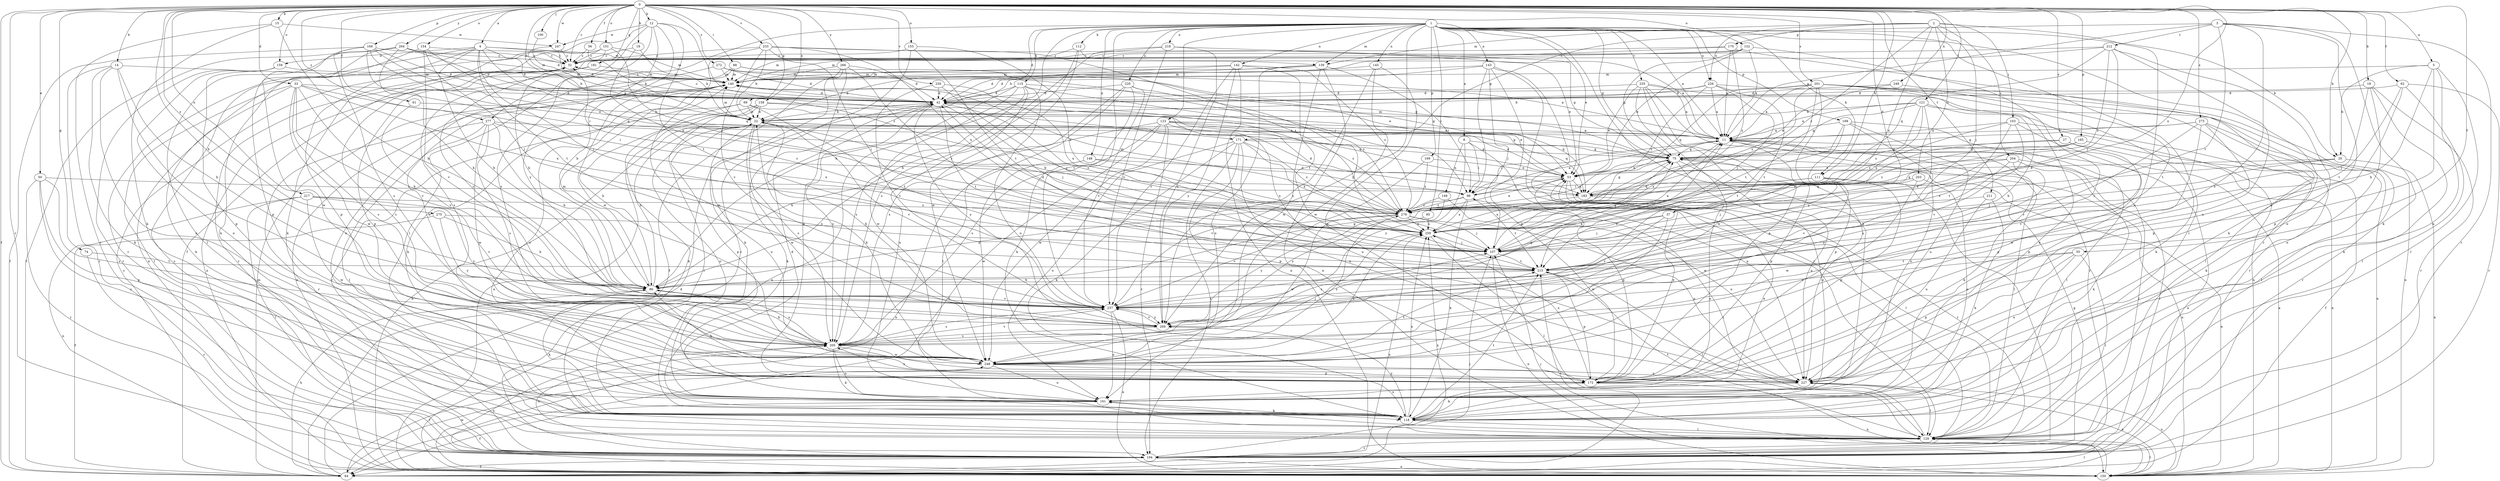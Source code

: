 strict digraph  {
0;
1;
2;
3;
4;
5;
8;
11;
12;
14;
15;
18;
19;
20;
22;
27;
32;
33;
37;
42;
50;
53;
55;
56;
61;
62;
64;
69;
74;
75;
86;
88;
95;
96;
100;
103;
107;
111;
112;
115;
118;
121;
123;
129;
139;
140;
142;
143;
145;
148;
149;
150;
151;
152;
153;
154;
158;
159;
161;
165;
166;
168;
169;
170;
171;
172;
181;
183;
194;
201;
203;
204;
205;
211;
212;
215;
217;
218;
220;
226;
227;
230;
233;
235;
237;
247;
248;
249;
259;
264;
266;
269;
272;
273;
275;
277;
279;
0 -> 4  [label=a];
0 -> 5  [label=a];
0 -> 12  [label=b];
0 -> 14  [label=b];
0 -> 15  [label=b];
0 -> 18  [label=b];
0 -> 19  [label=b];
0 -> 20  [label=b];
0 -> 27  [label=c];
0 -> 32  [label=c];
0 -> 33  [label=d];
0 -> 37  [label=d];
0 -> 42  [label=d];
0 -> 50  [label=e];
0 -> 55  [label=f];
0 -> 56  [label=f];
0 -> 61  [label=f];
0 -> 62  [label=f];
0 -> 64  [label=f];
0 -> 69  [label=g];
0 -> 74  [label=g];
0 -> 86  [label=h];
0 -> 88  [label=i];
0 -> 100  [label=j];
0 -> 111  [label=k];
0 -> 121  [label=l];
0 -> 151  [label=o];
0 -> 152  [label=o];
0 -> 153  [label=o];
0 -> 154  [label=o];
0 -> 158  [label=o];
0 -> 159  [label=o];
0 -> 165  [label=p];
0 -> 166  [label=p];
0 -> 181  [label=q];
0 -> 194  [label=r];
0 -> 201  [label=s];
0 -> 211  [label=t];
0 -> 217  [label=u];
0 -> 230  [label=v];
0 -> 233  [label=v];
0 -> 247  [label=w];
0 -> 249  [label=x];
0 -> 259  [label=x];
0 -> 264  [label=y];
0 -> 266  [label=y];
0 -> 272  [label=z];
0 -> 273  [label=z];
0 -> 275  [label=z];
0 -> 277  [label=z];
1 -> 8  [label=a];
1 -> 11  [label=a];
1 -> 20  [label=b];
1 -> 42  [label=d];
1 -> 53  [label=e];
1 -> 75  [label=g];
1 -> 86  [label=h];
1 -> 95  [label=i];
1 -> 111  [label=k];
1 -> 112  [label=k];
1 -> 115  [label=k];
1 -> 118  [label=k];
1 -> 123  [label=l];
1 -> 129  [label=l];
1 -> 139  [label=m];
1 -> 142  [label=n];
1 -> 143  [label=n];
1 -> 145  [label=n];
1 -> 148  [label=n];
1 -> 168  [label=p];
1 -> 169  [label=p];
1 -> 194  [label=r];
1 -> 218  [label=u];
1 -> 220  [label=u];
1 -> 226  [label=u];
1 -> 235  [label=v];
1 -> 237  [label=v];
1 -> 269  [label=y];
1 -> 277  [label=z];
2 -> 103  [label=j];
2 -> 107  [label=j];
2 -> 139  [label=m];
2 -> 170  [label=p];
2 -> 203  [label=s];
2 -> 204  [label=s];
2 -> 226  [label=u];
2 -> 227  [label=u];
2 -> 259  [label=x];
2 -> 279  [label=z];
3 -> 11  [label=a];
3 -> 118  [label=k];
3 -> 171  [label=p];
3 -> 194  [label=r];
3 -> 205  [label=s];
3 -> 212  [label=t];
3 -> 215  [label=t];
3 -> 227  [label=u];
4 -> 32  [label=c];
4 -> 42  [label=d];
4 -> 86  [label=h];
4 -> 107  [label=j];
4 -> 139  [label=m];
4 -> 159  [label=o];
4 -> 171  [label=p];
4 -> 172  [label=p];
4 -> 194  [label=r];
4 -> 215  [label=t];
5 -> 20  [label=b];
5 -> 86  [label=h];
5 -> 129  [label=l];
5 -> 140  [label=m];
5 -> 172  [label=p];
5 -> 227  [label=u];
8 -> 75  [label=g];
8 -> 96  [label=i];
8 -> 149  [label=n];
8 -> 227  [label=u];
8 -> 269  [label=y];
11 -> 75  [label=g];
11 -> 96  [label=i];
11 -> 118  [label=k];
11 -> 129  [label=l];
11 -> 140  [label=m];
11 -> 172  [label=p];
11 -> 194  [label=r];
11 -> 259  [label=x];
12 -> 64  [label=f];
12 -> 86  [label=h];
12 -> 129  [label=l];
12 -> 205  [label=s];
12 -> 215  [label=t];
12 -> 247  [label=w];
12 -> 269  [label=y];
12 -> 279  [label=z];
14 -> 86  [label=h];
14 -> 118  [label=k];
14 -> 140  [label=m];
14 -> 161  [label=o];
14 -> 194  [label=r];
14 -> 205  [label=s];
15 -> 86  [label=h];
15 -> 118  [label=k];
15 -> 194  [label=r];
15 -> 247  [label=w];
18 -> 22  [label=b];
18 -> 32  [label=c];
18 -> 279  [label=z];
19 -> 42  [label=d];
19 -> 107  [label=j];
19 -> 118  [label=k];
19 -> 161  [label=o];
19 -> 194  [label=r];
20 -> 53  [label=e];
20 -> 107  [label=j];
20 -> 150  [label=n];
20 -> 259  [label=x];
22 -> 11  [label=a];
22 -> 75  [label=g];
22 -> 140  [label=m];
22 -> 150  [label=n];
22 -> 161  [label=o];
22 -> 172  [label=p];
22 -> 205  [label=s];
22 -> 227  [label=u];
22 -> 237  [label=v];
22 -> 248  [label=w];
27 -> 75  [label=g];
27 -> 150  [label=n];
27 -> 237  [label=v];
27 -> 259  [label=x];
32 -> 140  [label=m];
32 -> 194  [label=r];
33 -> 42  [label=d];
33 -> 86  [label=h];
33 -> 96  [label=i];
33 -> 118  [label=k];
33 -> 129  [label=l];
33 -> 205  [label=s];
33 -> 237  [label=v];
33 -> 248  [label=w];
33 -> 259  [label=x];
37 -> 107  [label=j];
37 -> 237  [label=v];
37 -> 248  [label=w];
37 -> 259  [label=x];
42 -> 22  [label=b];
42 -> 32  [label=c];
42 -> 107  [label=j];
42 -> 118  [label=k];
42 -> 205  [label=s];
42 -> 215  [label=t];
42 -> 259  [label=x];
42 -> 269  [label=y];
42 -> 279  [label=z];
50 -> 96  [label=i];
50 -> 161  [label=o];
50 -> 172  [label=p];
50 -> 194  [label=r];
50 -> 205  [label=s];
53 -> 96  [label=i];
53 -> 129  [label=l];
53 -> 172  [label=p];
53 -> 183  [label=q];
53 -> 194  [label=r];
55 -> 129  [label=l];
55 -> 172  [label=p];
55 -> 215  [label=t];
55 -> 227  [label=u];
55 -> 237  [label=v];
56 -> 22  [label=b];
56 -> 32  [label=c];
61 -> 22  [label=b];
61 -> 237  [label=v];
62 -> 42  [label=d];
62 -> 129  [label=l];
62 -> 172  [label=p];
62 -> 194  [label=r];
62 -> 215  [label=t];
64 -> 11  [label=a];
64 -> 42  [label=d];
64 -> 86  [label=h];
64 -> 107  [label=j];
64 -> 129  [label=l];
64 -> 140  [label=m];
64 -> 215  [label=t];
64 -> 248  [label=w];
64 -> 259  [label=x];
69 -> 22  [label=b];
69 -> 150  [label=n];
69 -> 183  [label=q];
69 -> 194  [label=r];
69 -> 215  [label=t];
74 -> 194  [label=r];
74 -> 215  [label=t];
75 -> 53  [label=e];
75 -> 150  [label=n];
75 -> 161  [label=o];
75 -> 194  [label=r];
75 -> 227  [label=u];
86 -> 22  [label=b];
86 -> 75  [label=g];
86 -> 118  [label=k];
86 -> 140  [label=m];
86 -> 205  [label=s];
86 -> 237  [label=v];
88 -> 11  [label=a];
88 -> 53  [label=e];
88 -> 140  [label=m];
88 -> 161  [label=o];
88 -> 248  [label=w];
95 -> 259  [label=x];
95 -> 269  [label=y];
96 -> 11  [label=a];
96 -> 86  [label=h];
96 -> 118  [label=k];
96 -> 215  [label=t];
96 -> 259  [label=x];
96 -> 279  [label=z];
100 -> 42  [label=d];
103 -> 11  [label=a];
103 -> 118  [label=k];
103 -> 172  [label=p];
103 -> 215  [label=t];
103 -> 237  [label=v];
103 -> 279  [label=z];
107 -> 11  [label=a];
107 -> 32  [label=c];
107 -> 42  [label=d];
107 -> 75  [label=g];
107 -> 150  [label=n];
107 -> 215  [label=t];
111 -> 96  [label=i];
111 -> 150  [label=n];
111 -> 172  [label=p];
111 -> 183  [label=q];
111 -> 248  [label=w];
112 -> 32  [label=c];
112 -> 53  [label=e];
112 -> 205  [label=s];
112 -> 248  [label=w];
115 -> 42  [label=d];
115 -> 75  [label=g];
115 -> 150  [label=n];
115 -> 161  [label=o];
115 -> 205  [label=s];
115 -> 227  [label=u];
115 -> 248  [label=w];
115 -> 279  [label=z];
118 -> 53  [label=e];
118 -> 129  [label=l];
118 -> 215  [label=t];
118 -> 259  [label=x];
118 -> 269  [label=y];
121 -> 11  [label=a];
121 -> 22  [label=b];
121 -> 75  [label=g];
121 -> 86  [label=h];
121 -> 107  [label=j];
121 -> 194  [label=r];
121 -> 259  [label=x];
121 -> 279  [label=z];
123 -> 11  [label=a];
123 -> 53  [label=e];
123 -> 64  [label=f];
123 -> 86  [label=h];
123 -> 183  [label=q];
123 -> 194  [label=r];
123 -> 205  [label=s];
123 -> 227  [label=u];
123 -> 248  [label=w];
129 -> 96  [label=i];
129 -> 161  [label=o];
129 -> 194  [label=r];
129 -> 215  [label=t];
139 -> 22  [label=b];
139 -> 96  [label=i];
139 -> 140  [label=m];
139 -> 150  [label=n];
139 -> 161  [label=o];
139 -> 248  [label=w];
140 -> 42  [label=d];
140 -> 118  [label=k];
140 -> 150  [label=n];
140 -> 161  [label=o];
142 -> 42  [label=d];
142 -> 140  [label=m];
142 -> 150  [label=n];
142 -> 215  [label=t];
142 -> 237  [label=v];
142 -> 269  [label=y];
142 -> 279  [label=z];
143 -> 42  [label=d];
143 -> 96  [label=i];
143 -> 107  [label=j];
143 -> 129  [label=l];
143 -> 140  [label=m];
143 -> 172  [label=p];
143 -> 194  [label=r];
145 -> 140  [label=m];
145 -> 172  [label=p];
145 -> 248  [label=w];
145 -> 269  [label=y];
148 -> 53  [label=e];
148 -> 150  [label=n];
148 -> 248  [label=w];
148 -> 259  [label=x];
149 -> 227  [label=u];
149 -> 269  [label=y];
149 -> 279  [label=z];
150 -> 11  [label=a];
150 -> 32  [label=c];
150 -> 107  [label=j];
150 -> 129  [label=l];
150 -> 227  [label=u];
151 -> 32  [label=c];
151 -> 86  [label=h];
151 -> 118  [label=k];
151 -> 140  [label=m];
151 -> 150  [label=n];
151 -> 279  [label=z];
152 -> 11  [label=a];
152 -> 32  [label=c];
152 -> 53  [label=e];
152 -> 75  [label=g];
152 -> 140  [label=m];
152 -> 205  [label=s];
153 -> 32  [label=c];
153 -> 194  [label=r];
153 -> 215  [label=t];
153 -> 259  [label=x];
154 -> 32  [label=c];
154 -> 107  [label=j];
154 -> 118  [label=k];
154 -> 183  [label=q];
154 -> 237  [label=v];
158 -> 22  [label=b];
158 -> 53  [label=e];
158 -> 86  [label=h];
158 -> 118  [label=k];
158 -> 129  [label=l];
158 -> 183  [label=q];
159 -> 140  [label=m];
159 -> 161  [label=o];
159 -> 172  [label=p];
159 -> 194  [label=r];
161 -> 42  [label=d];
161 -> 64  [label=f];
161 -> 118  [label=k];
165 -> 64  [label=f];
165 -> 75  [label=g];
165 -> 259  [label=x];
165 -> 279  [label=z];
166 -> 32  [label=c];
166 -> 42  [label=d];
166 -> 53  [label=e];
166 -> 64  [label=f];
166 -> 96  [label=i];
166 -> 183  [label=q];
166 -> 205  [label=s];
166 -> 248  [label=w];
168 -> 11  [label=a];
168 -> 129  [label=l];
168 -> 161  [label=o];
168 -> 172  [label=p];
168 -> 215  [label=t];
168 -> 227  [label=u];
169 -> 53  [label=e];
169 -> 237  [label=v];
169 -> 279  [label=z];
170 -> 11  [label=a];
170 -> 32  [label=c];
170 -> 118  [label=k];
170 -> 140  [label=m];
170 -> 279  [label=z];
171 -> 75  [label=g];
171 -> 118  [label=k];
171 -> 161  [label=o];
171 -> 172  [label=p];
171 -> 194  [label=r];
171 -> 227  [label=u];
171 -> 259  [label=x];
171 -> 279  [label=z];
172 -> 53  [label=e];
172 -> 118  [label=k];
172 -> 150  [label=n];
172 -> 205  [label=s];
172 -> 259  [label=x];
181 -> 140  [label=m];
181 -> 150  [label=n];
181 -> 172  [label=p];
183 -> 75  [label=g];
183 -> 161  [label=o];
183 -> 259  [label=x];
194 -> 32  [label=c];
194 -> 64  [label=f];
194 -> 75  [label=g];
194 -> 150  [label=n];
194 -> 205  [label=s];
194 -> 259  [label=x];
201 -> 11  [label=a];
201 -> 42  [label=d];
201 -> 118  [label=k];
201 -> 129  [label=l];
201 -> 161  [label=o];
201 -> 183  [label=q];
201 -> 194  [label=r];
201 -> 215  [label=t];
201 -> 269  [label=y];
201 -> 279  [label=z];
203 -> 107  [label=j];
203 -> 161  [label=o];
203 -> 183  [label=q];
203 -> 248  [label=w];
204 -> 53  [label=e];
204 -> 118  [label=k];
204 -> 129  [label=l];
204 -> 183  [label=q];
204 -> 237  [label=v];
204 -> 269  [label=y];
205 -> 86  [label=h];
205 -> 107  [label=j];
205 -> 118  [label=k];
205 -> 150  [label=n];
205 -> 161  [label=o];
205 -> 227  [label=u];
205 -> 237  [label=v];
205 -> 248  [label=w];
205 -> 259  [label=x];
211 -> 118  [label=k];
211 -> 227  [label=u];
211 -> 279  [label=z];
212 -> 22  [label=b];
212 -> 32  [label=c];
212 -> 107  [label=j];
212 -> 161  [label=o];
212 -> 183  [label=q];
212 -> 227  [label=u];
212 -> 279  [label=z];
215 -> 86  [label=h];
215 -> 129  [label=l];
215 -> 172  [label=p];
217 -> 129  [label=l];
217 -> 150  [label=n];
217 -> 237  [label=v];
217 -> 248  [label=w];
217 -> 269  [label=y];
217 -> 279  [label=z];
218 -> 32  [label=c];
218 -> 75  [label=g];
218 -> 86  [label=h];
218 -> 237  [label=v];
218 -> 269  [label=y];
220 -> 42  [label=d];
220 -> 107  [label=j];
220 -> 118  [label=k];
220 -> 129  [label=l];
220 -> 205  [label=s];
220 -> 237  [label=v];
226 -> 11  [label=a];
226 -> 22  [label=b];
226 -> 42  [label=d];
226 -> 107  [label=j];
226 -> 150  [label=n];
226 -> 215  [label=t];
226 -> 279  [label=z];
227 -> 86  [label=h];
227 -> 129  [label=l];
227 -> 150  [label=n];
227 -> 161  [label=o];
230 -> 42  [label=d];
230 -> 107  [label=j];
230 -> 237  [label=v];
230 -> 259  [label=x];
233 -> 11  [label=a];
233 -> 22  [label=b];
233 -> 32  [label=c];
233 -> 107  [label=j];
233 -> 237  [label=v];
233 -> 248  [label=w];
233 -> 259  [label=x];
233 -> 279  [label=z];
235 -> 11  [label=a];
235 -> 42  [label=d];
235 -> 53  [label=e];
235 -> 150  [label=n];
235 -> 172  [label=p];
235 -> 194  [label=r];
235 -> 227  [label=u];
235 -> 248  [label=w];
237 -> 11  [label=a];
237 -> 32  [label=c];
237 -> 150  [label=n];
237 -> 161  [label=o];
237 -> 205  [label=s];
237 -> 269  [label=y];
247 -> 22  [label=b];
247 -> 32  [label=c];
247 -> 42  [label=d];
248 -> 22  [label=b];
248 -> 32  [label=c];
248 -> 64  [label=f];
248 -> 161  [label=o];
248 -> 172  [label=p];
248 -> 215  [label=t];
248 -> 227  [label=u];
248 -> 259  [label=x];
248 -> 279  [label=z];
249 -> 42  [label=d];
249 -> 53  [label=e];
249 -> 215  [label=t];
259 -> 107  [label=j];
259 -> 129  [label=l];
264 -> 32  [label=c];
264 -> 42  [label=d];
264 -> 64  [label=f];
264 -> 86  [label=h];
264 -> 129  [label=l];
264 -> 140  [label=m];
264 -> 172  [label=p];
266 -> 42  [label=d];
266 -> 64  [label=f];
266 -> 107  [label=j];
266 -> 118  [label=k];
266 -> 140  [label=m];
266 -> 172  [label=p];
269 -> 22  [label=b];
269 -> 75  [label=g];
269 -> 140  [label=m];
269 -> 205  [label=s];
269 -> 237  [label=v];
272 -> 42  [label=d];
272 -> 75  [label=g];
272 -> 96  [label=i];
272 -> 140  [label=m];
272 -> 205  [label=s];
273 -> 11  [label=a];
273 -> 75  [label=g];
273 -> 129  [label=l];
273 -> 150  [label=n];
273 -> 172  [label=p];
273 -> 237  [label=v];
273 -> 248  [label=w];
275 -> 64  [label=f];
275 -> 86  [label=h];
275 -> 259  [label=x];
275 -> 269  [label=y];
277 -> 11  [label=a];
277 -> 86  [label=h];
277 -> 129  [label=l];
277 -> 194  [label=r];
277 -> 205  [label=s];
277 -> 248  [label=w];
277 -> 259  [label=x];
279 -> 22  [label=b];
279 -> 42  [label=d];
279 -> 53  [label=e];
279 -> 107  [label=j];
279 -> 140  [label=m];
279 -> 227  [label=u];
279 -> 237  [label=v];
279 -> 248  [label=w];
279 -> 259  [label=x];
}
